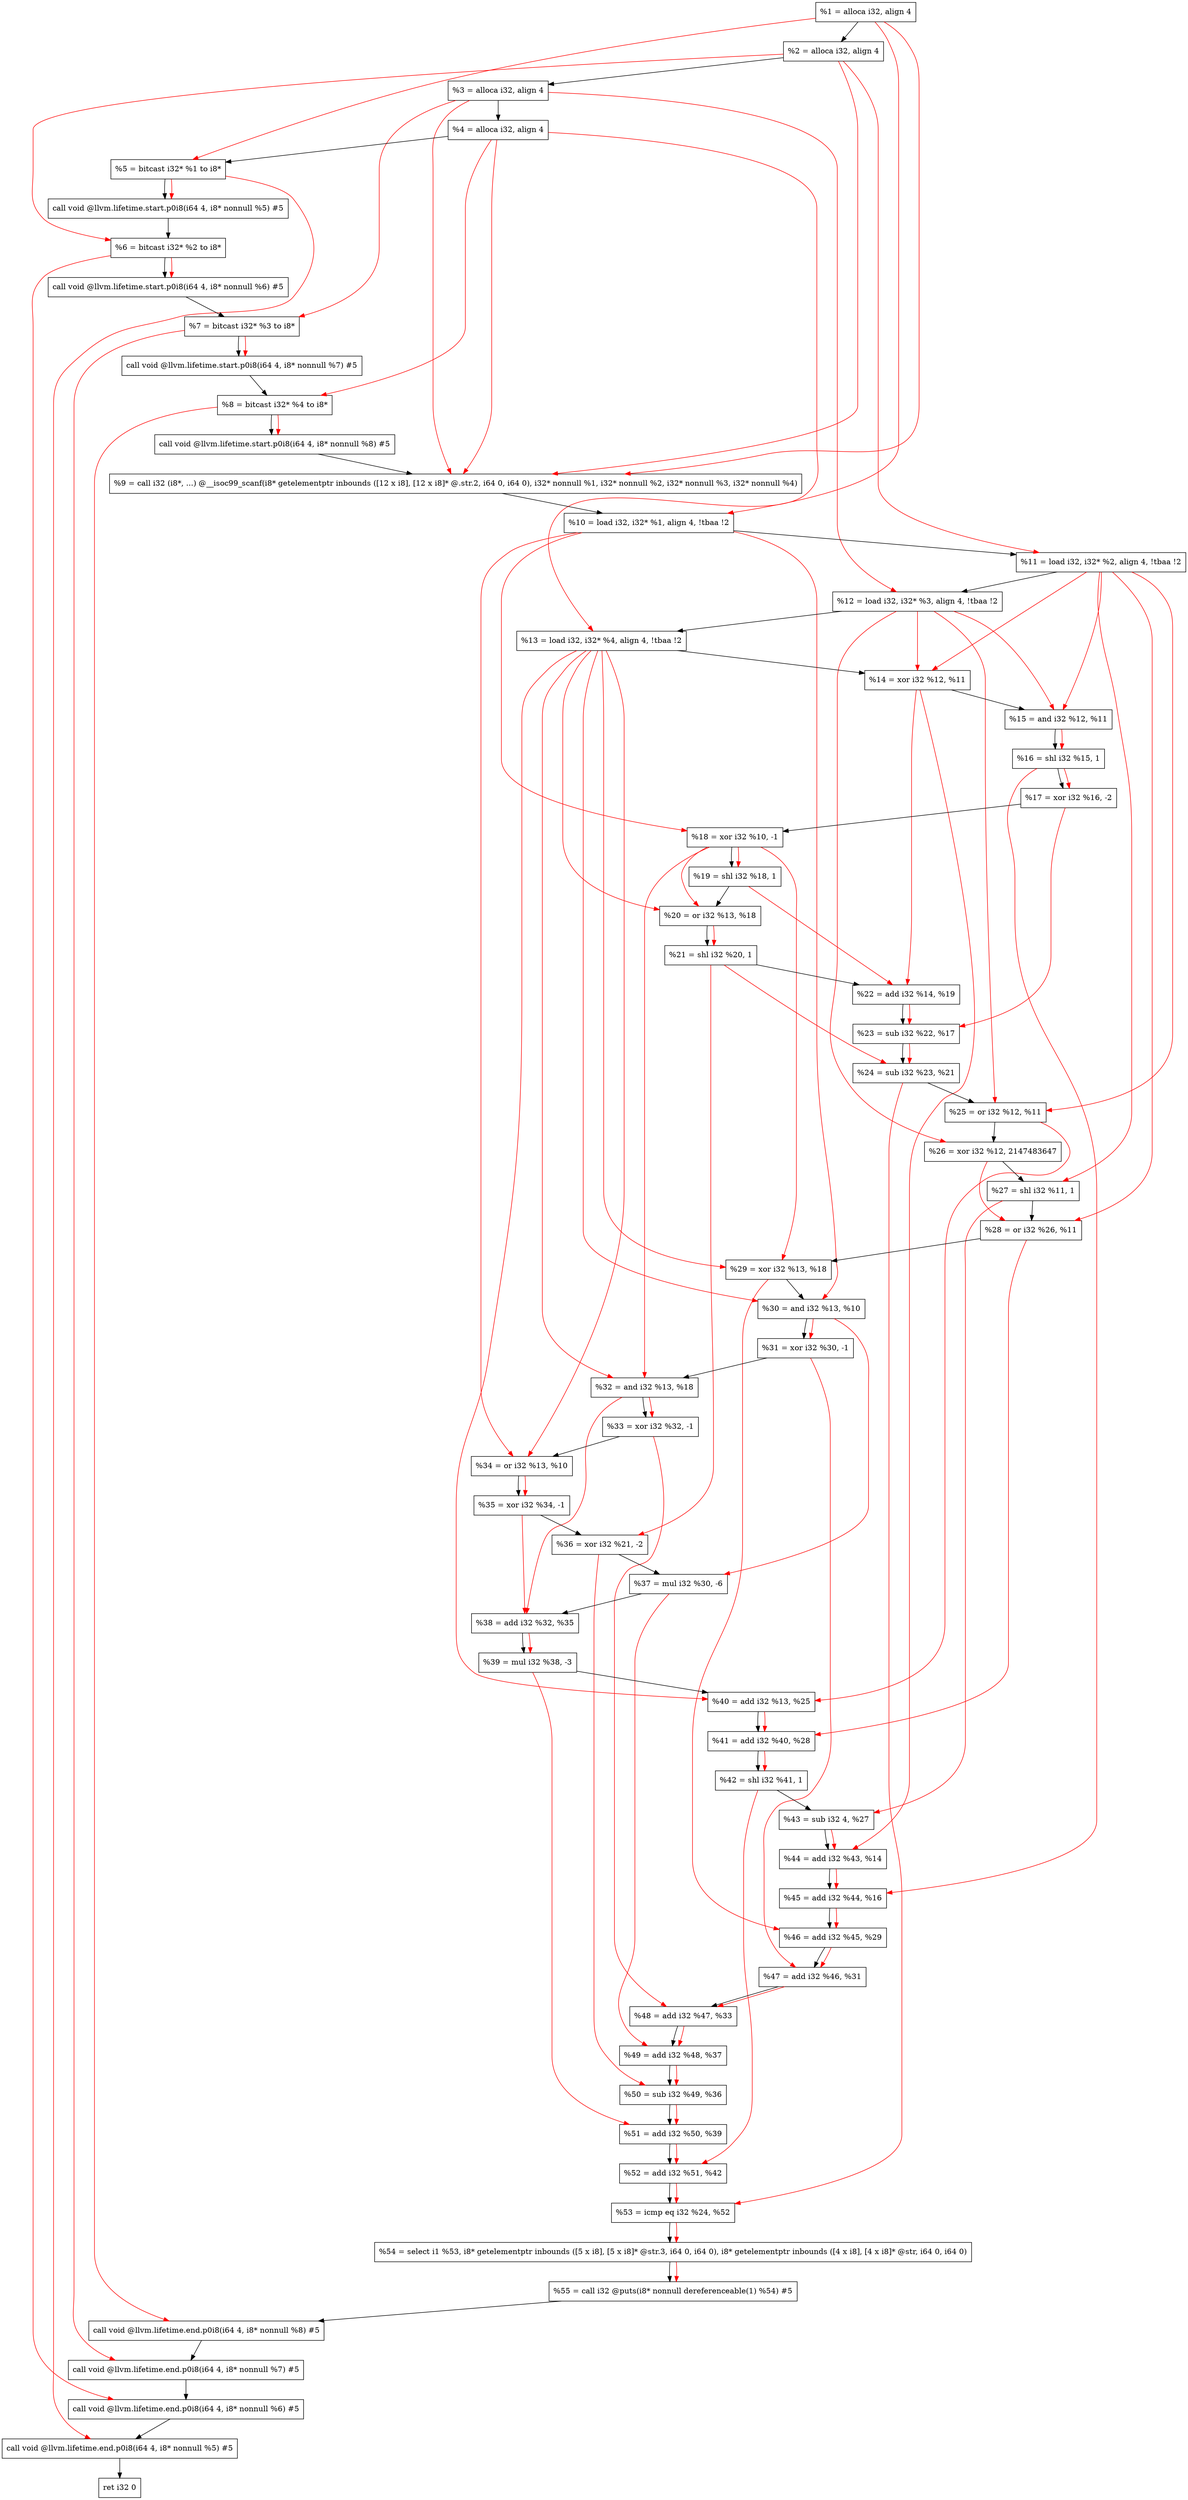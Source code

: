 digraph "DFG for'main' function" {
	Node0x14abc28[shape=record, label="  %1 = alloca i32, align 4"];
	Node0x14abca8[shape=record, label="  %2 = alloca i32, align 4"];
	Node0x14abd38[shape=record, label="  %3 = alloca i32, align 4"];
	Node0x14abd98[shape=record, label="  %4 = alloca i32, align 4"];
	Node0x14abe48[shape=record, label="  %5 = bitcast i32* %1 to i8*"];
	Node0x14ac278[shape=record, label="  call void @llvm.lifetime.start.p0i8(i64 4, i8* nonnull %5) #5"];
	Node0x14ac358[shape=record, label="  %6 = bitcast i32* %2 to i8*"];
	Node0x14ac458[shape=record, label="  call void @llvm.lifetime.start.p0i8(i64 4, i8* nonnull %6) #5"];
	Node0x14ac518[shape=record, label="  %7 = bitcast i32* %3 to i8*"];
	Node0x14ac5c8[shape=record, label="  call void @llvm.lifetime.start.p0i8(i64 4, i8* nonnull %7) #5"];
	Node0x14ac688[shape=record, label="  %8 = bitcast i32* %4 to i8*"];
	Node0x14ac738[shape=record, label="  call void @llvm.lifetime.start.p0i8(i64 4, i8* nonnull %8) #5"];
	Node0x14a6b50[shape=record, label="  %9 = call i32 (i8*, ...) @__isoc99_scanf(i8* getelementptr inbounds ([12 x i8], [12 x i8]* @.str.2, i64 0, i64 0), i32* nonnull %1, i32* nonnull %2, i32* nonnull %3, i32* nonnull %4)"];
	Node0x14ac938[shape=record, label="  %10 = load i32, i32* %1, align 4, !tbaa !2"];
	Node0x14ad8a8[shape=record, label="  %11 = load i32, i32* %2, align 4, !tbaa !2"];
	Node0x14adf18[shape=record, label="  %12 = load i32, i32* %3, align 4, !tbaa !2"];
	Node0x14adf78[shape=record, label="  %13 = load i32, i32* %4, align 4, !tbaa !2"];
	Node0x14adff0[shape=record, label="  %14 = xor i32 %12, %11"];
	Node0x14ae060[shape=record, label="  %15 = and i32 %12, %11"];
	Node0x14ae0d0[shape=record, label="  %16 = shl i32 %15, 1"];
	Node0x14ae140[shape=record, label="  %17 = xor i32 %16, -2"];
	Node0x14ae1b0[shape=record, label="  %18 = xor i32 %10, -1"];
	Node0x14ae220[shape=record, label="  %19 = shl i32 %18, 1"];
	Node0x14ae290[shape=record, label="  %20 = or i32 %13, %18"];
	Node0x14ae300[shape=record, label="  %21 = shl i32 %20, 1"];
	Node0x14ae370[shape=record, label="  %22 = add i32 %14, %19"];
	Node0x14ae3e0[shape=record, label="  %23 = sub i32 %22, %17"];
	Node0x14ae450[shape=record, label="  %24 = sub i32 %23, %21"];
	Node0x14ae4c0[shape=record, label="  %25 = or i32 %12, %11"];
	Node0x14ae530[shape=record, label="  %26 = xor i32 %12, 2147483647"];
	Node0x14ae5a0[shape=record, label="  %27 = shl i32 %11, 1"];
	Node0x14ae610[shape=record, label="  %28 = or i32 %26, %11"];
	Node0x14ae680[shape=record, label="  %29 = xor i32 %13, %18"];
	Node0x14ae6f0[shape=record, label="  %30 = and i32 %13, %10"];
	Node0x14ae760[shape=record, label="  %31 = xor i32 %30, -1"];
	Node0x14ae7d0[shape=record, label="  %32 = and i32 %13, %18"];
	Node0x14ae840[shape=record, label="  %33 = xor i32 %32, -1"];
	Node0x14ae8b0[shape=record, label="  %34 = or i32 %13, %10"];
	Node0x14ae920[shape=record, label="  %35 = xor i32 %34, -1"];
	Node0x14ae990[shape=record, label="  %36 = xor i32 %21, -2"];
	Node0x14aea00[shape=record, label="  %37 = mul i32 %30, -6"];
	Node0x14aea70[shape=record, label="  %38 = add i32 %32, %35"];
	Node0x14aeae0[shape=record, label="  %39 = mul i32 %38, -3"];
	Node0x14aeb50[shape=record, label="  %40 = add i32 %13, %25"];
	Node0x14aebc0[shape=record, label="  %41 = add i32 %40, %28"];
	Node0x14aec30[shape=record, label="  %42 = shl i32 %41, 1"];
	Node0x14aeca0[shape=record, label="  %43 = sub i32 4, %27"];
	Node0x14aed10[shape=record, label="  %44 = add i32 %43, %14"];
	Node0x14aed80[shape=record, label="  %45 = add i32 %44, %16"];
	Node0x14aedf0[shape=record, label="  %46 = add i32 %45, %29"];
	Node0x14aee60[shape=record, label="  %47 = add i32 %46, %31"];
	Node0x14aeed0[shape=record, label="  %48 = add i32 %47, %33"];
	Node0x14aef40[shape=record, label="  %49 = add i32 %48, %37"];
	Node0x14aefb0[shape=record, label="  %50 = sub i32 %49, %36"];
	Node0x14af020[shape=record, label="  %51 = add i32 %50, %39"];
	Node0x14af090[shape=record, label="  %52 = add i32 %51, %42"];
	Node0x14af100[shape=record, label="  %53 = icmp eq i32 %24, %52"];
	Node0x144b8b8[shape=record, label="  %54 = select i1 %53, i8* getelementptr inbounds ([5 x i8], [5 x i8]* @str.3, i64 0, i64 0), i8* getelementptr inbounds ([4 x i8], [4 x i8]* @str, i64 0, i64 0)"];
	Node0x14af190[shape=record, label="  %55 = call i32 @puts(i8* nonnull dereferenceable(1) %54) #5"];
	Node0x14af438[shape=record, label="  call void @llvm.lifetime.end.p0i8(i64 4, i8* nonnull %8) #5"];
	Node0x14af598[shape=record, label="  call void @llvm.lifetime.end.p0i8(i64 4, i8* nonnull %7) #5"];
	Node0x14af6a8[shape=record, label="  call void @llvm.lifetime.end.p0i8(i64 4, i8* nonnull %6) #5"];
	Node0x14af7b8[shape=record, label="  call void @llvm.lifetime.end.p0i8(i64 4, i8* nonnull %5) #5"];
	Node0x14af878[shape=record, label="  ret i32 0"];
	Node0x14abc28 -> Node0x14abca8;
	Node0x14abca8 -> Node0x14abd38;
	Node0x14abd38 -> Node0x14abd98;
	Node0x14abd98 -> Node0x14abe48;
	Node0x14abe48 -> Node0x14ac278;
	Node0x14ac278 -> Node0x14ac358;
	Node0x14ac358 -> Node0x14ac458;
	Node0x14ac458 -> Node0x14ac518;
	Node0x14ac518 -> Node0x14ac5c8;
	Node0x14ac5c8 -> Node0x14ac688;
	Node0x14ac688 -> Node0x14ac738;
	Node0x14ac738 -> Node0x14a6b50;
	Node0x14a6b50 -> Node0x14ac938;
	Node0x14ac938 -> Node0x14ad8a8;
	Node0x14ad8a8 -> Node0x14adf18;
	Node0x14adf18 -> Node0x14adf78;
	Node0x14adf78 -> Node0x14adff0;
	Node0x14adff0 -> Node0x14ae060;
	Node0x14ae060 -> Node0x14ae0d0;
	Node0x14ae0d0 -> Node0x14ae140;
	Node0x14ae140 -> Node0x14ae1b0;
	Node0x14ae1b0 -> Node0x14ae220;
	Node0x14ae220 -> Node0x14ae290;
	Node0x14ae290 -> Node0x14ae300;
	Node0x14ae300 -> Node0x14ae370;
	Node0x14ae370 -> Node0x14ae3e0;
	Node0x14ae3e0 -> Node0x14ae450;
	Node0x14ae450 -> Node0x14ae4c0;
	Node0x14ae4c0 -> Node0x14ae530;
	Node0x14ae530 -> Node0x14ae5a0;
	Node0x14ae5a0 -> Node0x14ae610;
	Node0x14ae610 -> Node0x14ae680;
	Node0x14ae680 -> Node0x14ae6f0;
	Node0x14ae6f0 -> Node0x14ae760;
	Node0x14ae760 -> Node0x14ae7d0;
	Node0x14ae7d0 -> Node0x14ae840;
	Node0x14ae840 -> Node0x14ae8b0;
	Node0x14ae8b0 -> Node0x14ae920;
	Node0x14ae920 -> Node0x14ae990;
	Node0x14ae990 -> Node0x14aea00;
	Node0x14aea00 -> Node0x14aea70;
	Node0x14aea70 -> Node0x14aeae0;
	Node0x14aeae0 -> Node0x14aeb50;
	Node0x14aeb50 -> Node0x14aebc0;
	Node0x14aebc0 -> Node0x14aec30;
	Node0x14aec30 -> Node0x14aeca0;
	Node0x14aeca0 -> Node0x14aed10;
	Node0x14aed10 -> Node0x14aed80;
	Node0x14aed80 -> Node0x14aedf0;
	Node0x14aedf0 -> Node0x14aee60;
	Node0x14aee60 -> Node0x14aeed0;
	Node0x14aeed0 -> Node0x14aef40;
	Node0x14aef40 -> Node0x14aefb0;
	Node0x14aefb0 -> Node0x14af020;
	Node0x14af020 -> Node0x14af090;
	Node0x14af090 -> Node0x14af100;
	Node0x14af100 -> Node0x144b8b8;
	Node0x144b8b8 -> Node0x14af190;
	Node0x14af190 -> Node0x14af438;
	Node0x14af438 -> Node0x14af598;
	Node0x14af598 -> Node0x14af6a8;
	Node0x14af6a8 -> Node0x14af7b8;
	Node0x14af7b8 -> Node0x14af878;
edge [color=red]
	Node0x14abc28 -> Node0x14abe48;
	Node0x14abe48 -> Node0x14ac278;
	Node0x14abca8 -> Node0x14ac358;
	Node0x14ac358 -> Node0x14ac458;
	Node0x14abd38 -> Node0x14ac518;
	Node0x14ac518 -> Node0x14ac5c8;
	Node0x14abd98 -> Node0x14ac688;
	Node0x14ac688 -> Node0x14ac738;
	Node0x14abc28 -> Node0x14a6b50;
	Node0x14abca8 -> Node0x14a6b50;
	Node0x14abd38 -> Node0x14a6b50;
	Node0x14abd98 -> Node0x14a6b50;
	Node0x14abc28 -> Node0x14ac938;
	Node0x14abca8 -> Node0x14ad8a8;
	Node0x14abd38 -> Node0x14adf18;
	Node0x14abd98 -> Node0x14adf78;
	Node0x14adf18 -> Node0x14adff0;
	Node0x14ad8a8 -> Node0x14adff0;
	Node0x14adf18 -> Node0x14ae060;
	Node0x14ad8a8 -> Node0x14ae060;
	Node0x14ae060 -> Node0x14ae0d0;
	Node0x14ae0d0 -> Node0x14ae140;
	Node0x14ac938 -> Node0x14ae1b0;
	Node0x14ae1b0 -> Node0x14ae220;
	Node0x14adf78 -> Node0x14ae290;
	Node0x14ae1b0 -> Node0x14ae290;
	Node0x14ae290 -> Node0x14ae300;
	Node0x14adff0 -> Node0x14ae370;
	Node0x14ae220 -> Node0x14ae370;
	Node0x14ae370 -> Node0x14ae3e0;
	Node0x14ae140 -> Node0x14ae3e0;
	Node0x14ae3e0 -> Node0x14ae450;
	Node0x14ae300 -> Node0x14ae450;
	Node0x14adf18 -> Node0x14ae4c0;
	Node0x14ad8a8 -> Node0x14ae4c0;
	Node0x14adf18 -> Node0x14ae530;
	Node0x14ad8a8 -> Node0x14ae5a0;
	Node0x14ae530 -> Node0x14ae610;
	Node0x14ad8a8 -> Node0x14ae610;
	Node0x14adf78 -> Node0x14ae680;
	Node0x14ae1b0 -> Node0x14ae680;
	Node0x14adf78 -> Node0x14ae6f0;
	Node0x14ac938 -> Node0x14ae6f0;
	Node0x14ae6f0 -> Node0x14ae760;
	Node0x14adf78 -> Node0x14ae7d0;
	Node0x14ae1b0 -> Node0x14ae7d0;
	Node0x14ae7d0 -> Node0x14ae840;
	Node0x14adf78 -> Node0x14ae8b0;
	Node0x14ac938 -> Node0x14ae8b0;
	Node0x14ae8b0 -> Node0x14ae920;
	Node0x14ae300 -> Node0x14ae990;
	Node0x14ae6f0 -> Node0x14aea00;
	Node0x14ae7d0 -> Node0x14aea70;
	Node0x14ae920 -> Node0x14aea70;
	Node0x14aea70 -> Node0x14aeae0;
	Node0x14adf78 -> Node0x14aeb50;
	Node0x14ae4c0 -> Node0x14aeb50;
	Node0x14aeb50 -> Node0x14aebc0;
	Node0x14ae610 -> Node0x14aebc0;
	Node0x14aebc0 -> Node0x14aec30;
	Node0x14ae5a0 -> Node0x14aeca0;
	Node0x14aeca0 -> Node0x14aed10;
	Node0x14adff0 -> Node0x14aed10;
	Node0x14aed10 -> Node0x14aed80;
	Node0x14ae0d0 -> Node0x14aed80;
	Node0x14aed80 -> Node0x14aedf0;
	Node0x14ae680 -> Node0x14aedf0;
	Node0x14aedf0 -> Node0x14aee60;
	Node0x14ae760 -> Node0x14aee60;
	Node0x14aee60 -> Node0x14aeed0;
	Node0x14ae840 -> Node0x14aeed0;
	Node0x14aeed0 -> Node0x14aef40;
	Node0x14aea00 -> Node0x14aef40;
	Node0x14aef40 -> Node0x14aefb0;
	Node0x14ae990 -> Node0x14aefb0;
	Node0x14aefb0 -> Node0x14af020;
	Node0x14aeae0 -> Node0x14af020;
	Node0x14af020 -> Node0x14af090;
	Node0x14aec30 -> Node0x14af090;
	Node0x14ae450 -> Node0x14af100;
	Node0x14af090 -> Node0x14af100;
	Node0x14af100 -> Node0x144b8b8;
	Node0x144b8b8 -> Node0x14af190;
	Node0x14ac688 -> Node0x14af438;
	Node0x14ac518 -> Node0x14af598;
	Node0x14ac358 -> Node0x14af6a8;
	Node0x14abe48 -> Node0x14af7b8;
}
